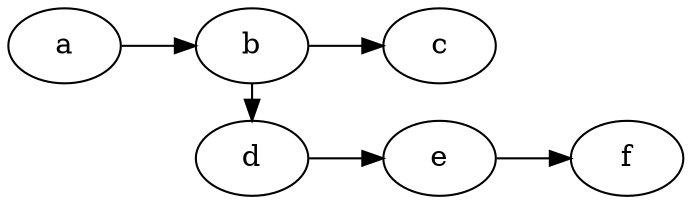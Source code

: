 

digraph {
  rankdir = "LR";
  a -> b -> c;
  d -> e -> f;
  b -> d;
  {
    rank = same;
    b;
    d;
  };
}